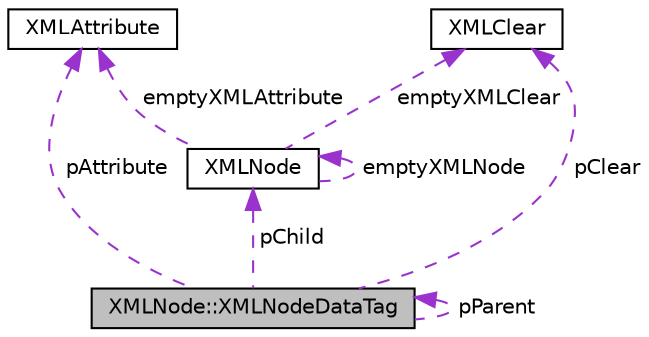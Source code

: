 digraph "XMLNode::XMLNodeDataTag"
{
 // LATEX_PDF_SIZE
  edge [fontname="Helvetica",fontsize="10",labelfontname="Helvetica",labelfontsize="10"];
  node [fontname="Helvetica",fontsize="10",shape=record];
  Node1 [label="XMLNode::XMLNodeDataTag",height=0.2,width=0.4,color="black", fillcolor="grey75", style="filled", fontcolor="black",tooltip=" "];
  Node1 -> Node1 [dir="back",color="darkorchid3",fontsize="10",style="dashed",label=" pParent" ,fontname="Helvetica"];
  Node2 -> Node1 [dir="back",color="darkorchid3",fontsize="10",style="dashed",label=" pChild" ,fontname="Helvetica"];
  Node2 [label="XMLNode",height=0.2,width=0.4,color="black", fillcolor="white", style="filled",URL="$struct_x_m_l_node.html",tooltip="Main Class representing a XML node."];
  Node2 -> Node2 [dir="back",color="darkorchid3",fontsize="10",style="dashed",label=" emptyXMLNode" ,fontname="Helvetica"];
  Node3 -> Node2 [dir="back",color="darkorchid3",fontsize="10",style="dashed",label=" emptyXMLAttribute" ,fontname="Helvetica"];
  Node3 [label="XMLAttribute",height=0.2,width=0.4,color="black", fillcolor="white", style="filled",URL="$struct_x_m_l_attribute.html",tooltip="Structure for XML attribute."];
  Node4 -> Node2 [dir="back",color="darkorchid3",fontsize="10",style="dashed",label=" emptyXMLClear" ,fontname="Helvetica"];
  Node4 [label="XMLClear",height=0.2,width=0.4,color="black", fillcolor="white", style="filled",URL="$struct_x_m_l_clear.html",tooltip="Structure for XML clear (unformatted) node (usually comments)"];
  Node3 -> Node1 [dir="back",color="darkorchid3",fontsize="10",style="dashed",label=" pAttribute" ,fontname="Helvetica"];
  Node4 -> Node1 [dir="back",color="darkorchid3",fontsize="10",style="dashed",label=" pClear" ,fontname="Helvetica"];
}
